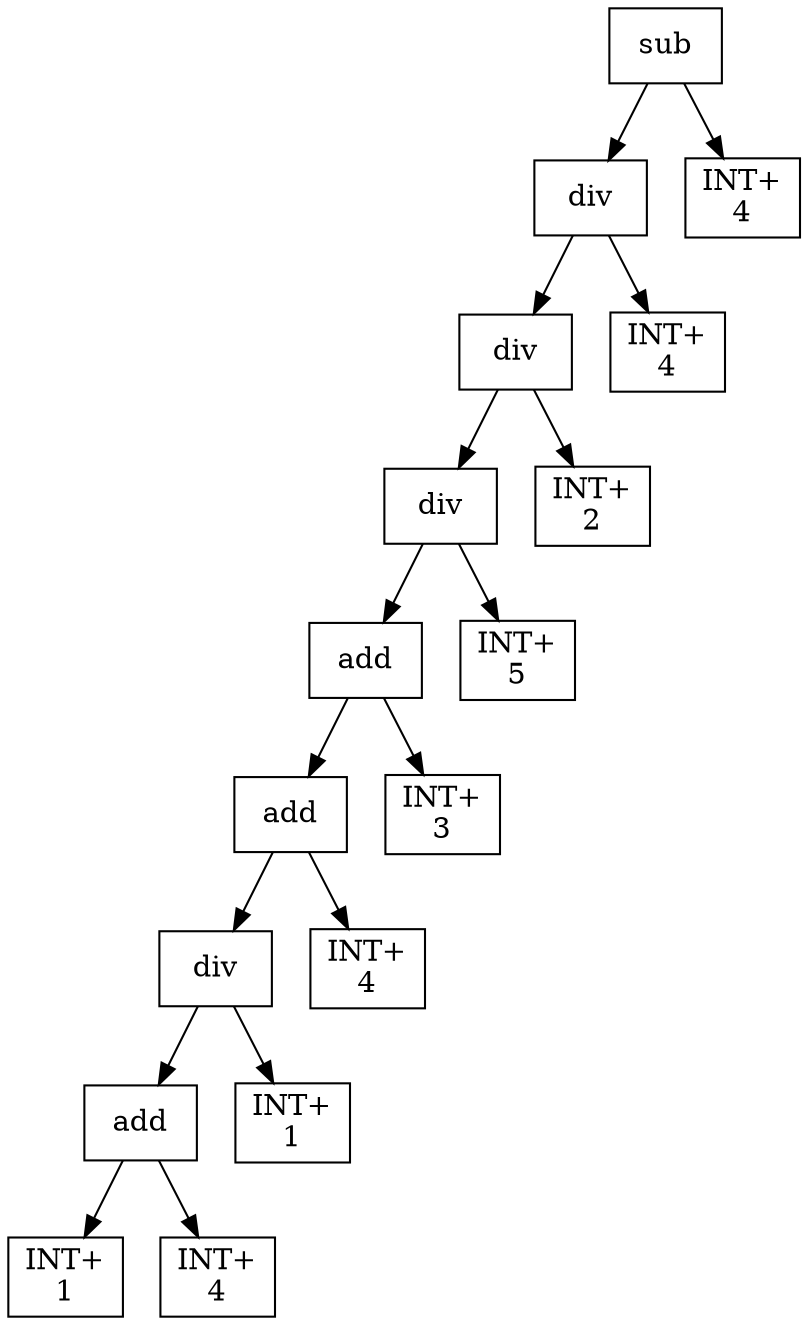 digraph expr {
  node [shape=box];
  n1 [label="sub"];
  n2 [label="div"];
  n3 [label="div"];
  n4 [label="div"];
  n5 [label="add"];
  n6 [label="add"];
  n7 [label="div"];
  n8 [label="add"];
  n9 [label="INT+\n1"];
  n10 [label="INT+\n4"];
  n8 -> n9;
  n8 -> n10;
  n11 [label="INT+\n1"];
  n7 -> n8;
  n7 -> n11;
  n12 [label="INT+\n4"];
  n6 -> n7;
  n6 -> n12;
  n13 [label="INT+\n3"];
  n5 -> n6;
  n5 -> n13;
  n14 [label="INT+\n5"];
  n4 -> n5;
  n4 -> n14;
  n15 [label="INT+\n2"];
  n3 -> n4;
  n3 -> n15;
  n16 [label="INT+\n4"];
  n2 -> n3;
  n2 -> n16;
  n17 [label="INT+\n4"];
  n1 -> n2;
  n1 -> n17;
}